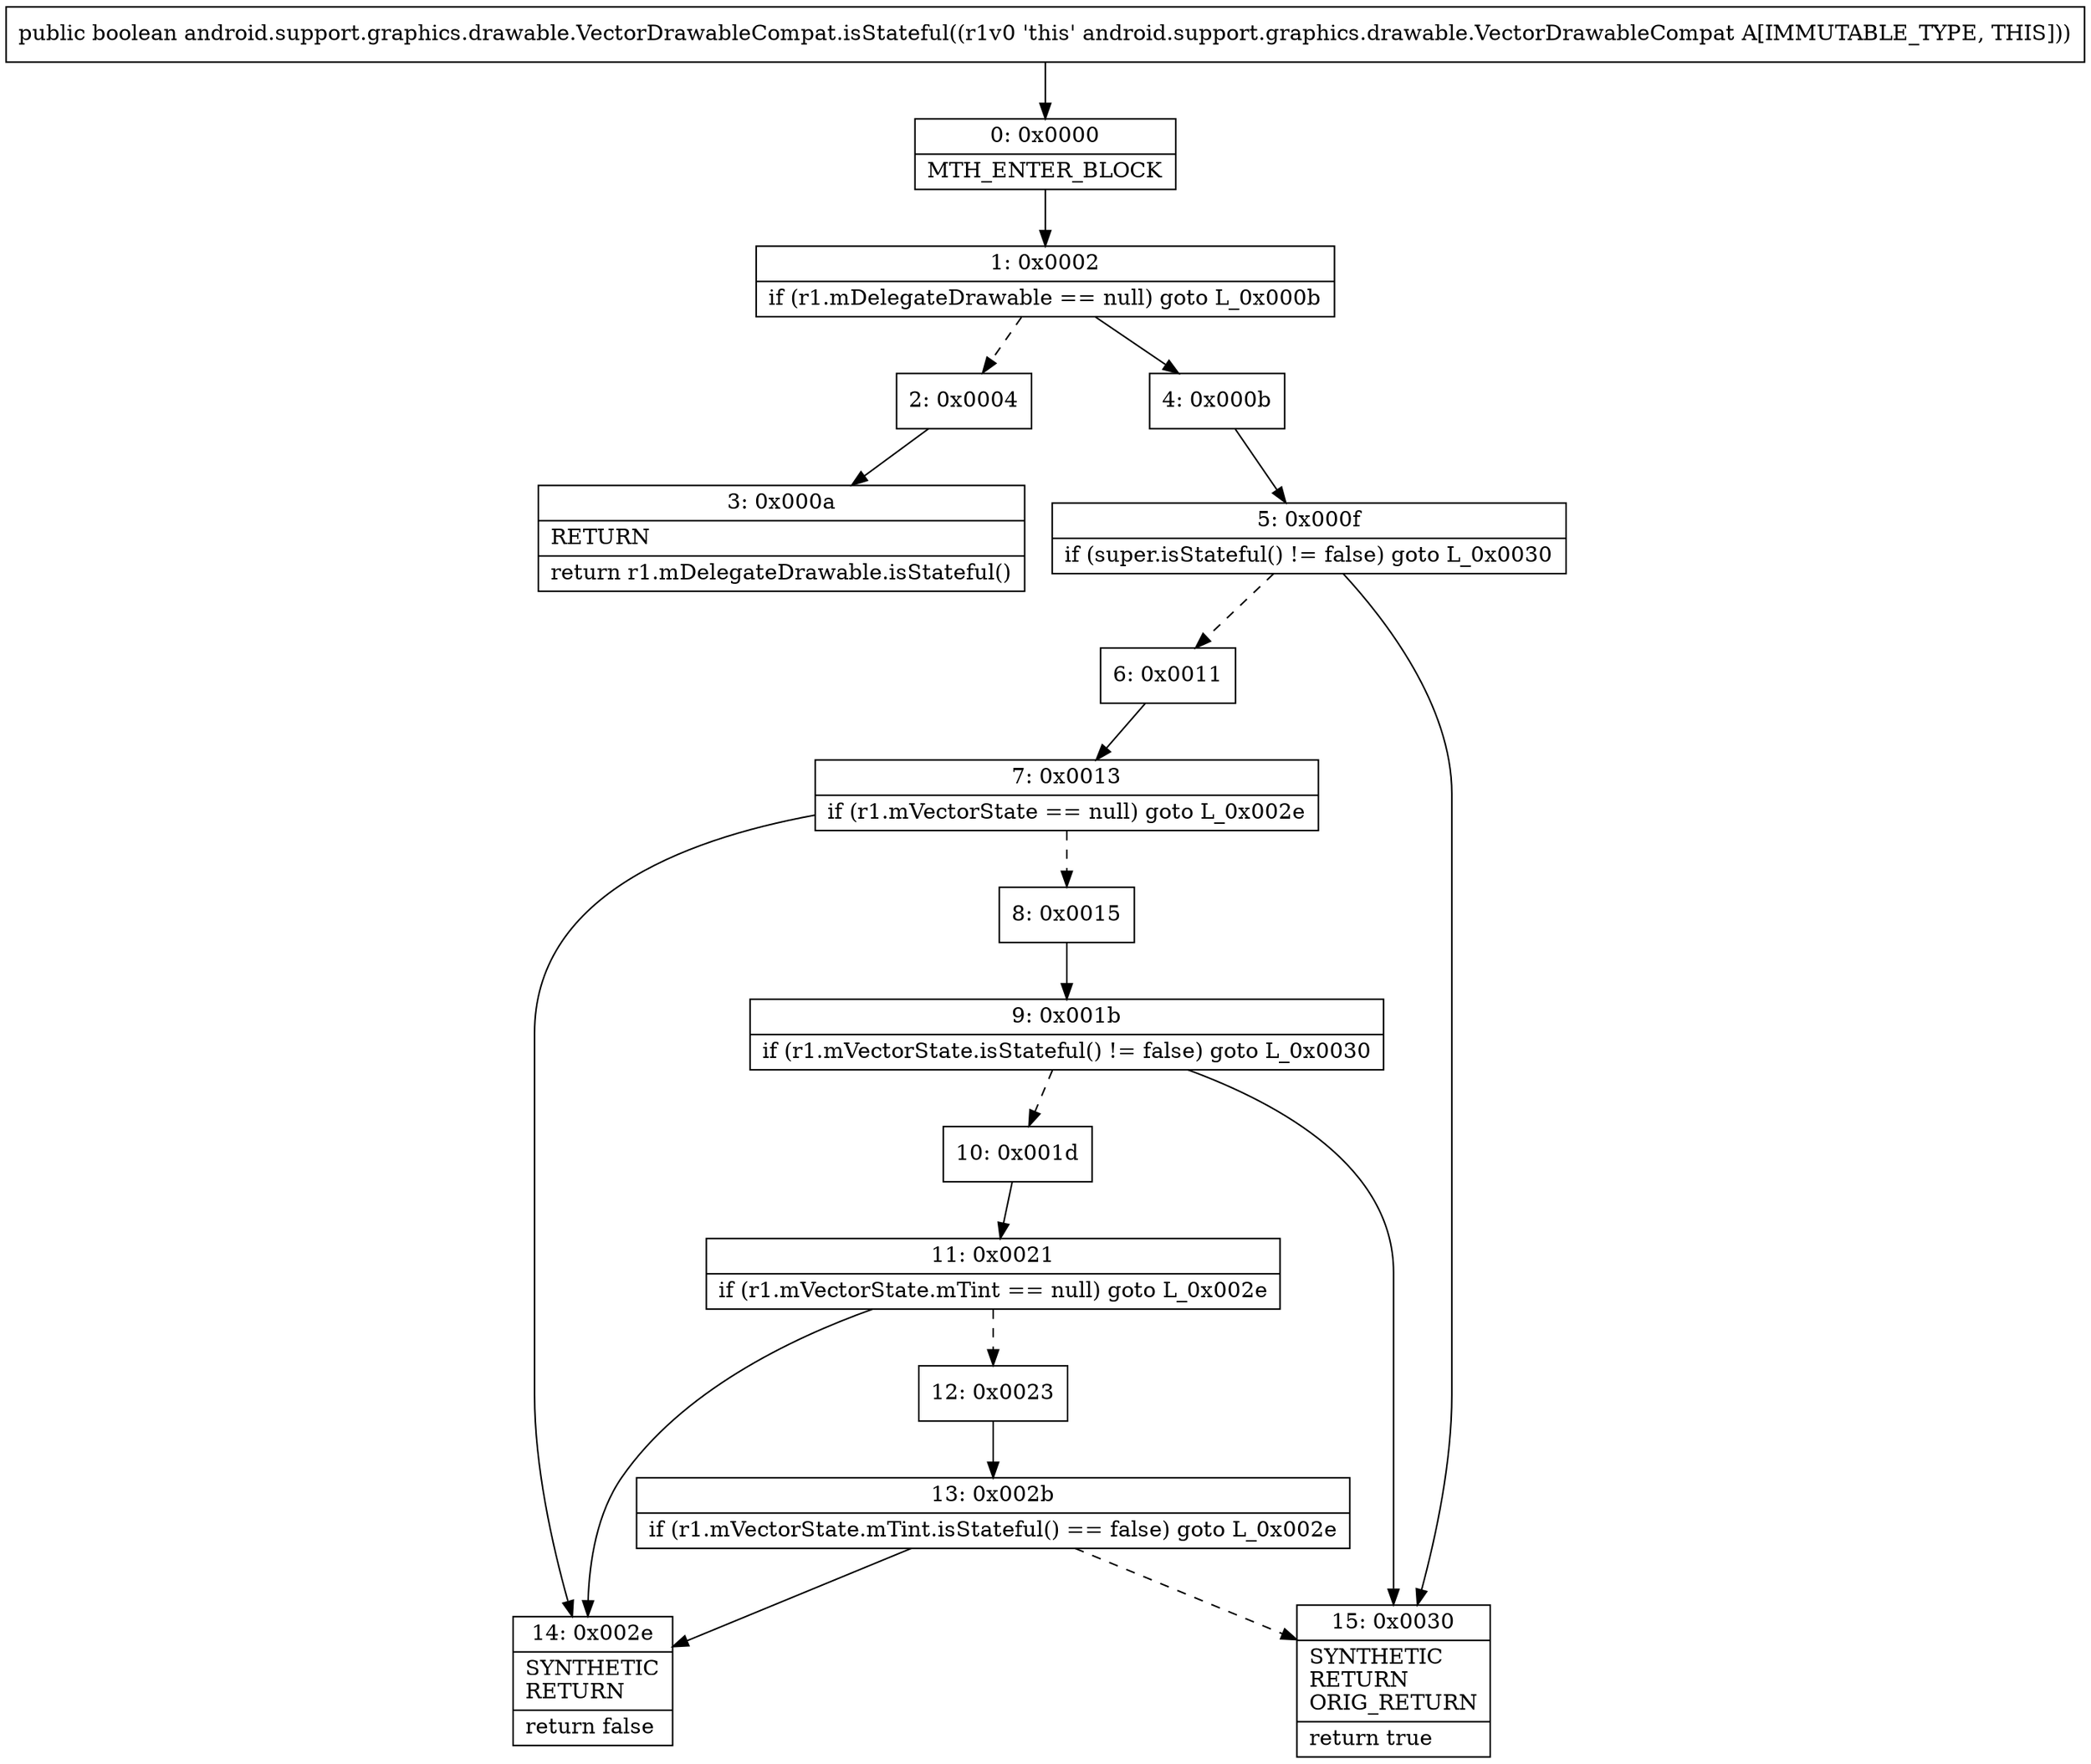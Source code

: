 digraph "CFG forandroid.support.graphics.drawable.VectorDrawableCompat.isStateful()Z" {
Node_0 [shape=record,label="{0\:\ 0x0000|MTH_ENTER_BLOCK\l}"];
Node_1 [shape=record,label="{1\:\ 0x0002|if (r1.mDelegateDrawable == null) goto L_0x000b\l}"];
Node_2 [shape=record,label="{2\:\ 0x0004}"];
Node_3 [shape=record,label="{3\:\ 0x000a|RETURN\l|return r1.mDelegateDrawable.isStateful()\l}"];
Node_4 [shape=record,label="{4\:\ 0x000b}"];
Node_5 [shape=record,label="{5\:\ 0x000f|if (super.isStateful() != false) goto L_0x0030\l}"];
Node_6 [shape=record,label="{6\:\ 0x0011}"];
Node_7 [shape=record,label="{7\:\ 0x0013|if (r1.mVectorState == null) goto L_0x002e\l}"];
Node_8 [shape=record,label="{8\:\ 0x0015}"];
Node_9 [shape=record,label="{9\:\ 0x001b|if (r1.mVectorState.isStateful() != false) goto L_0x0030\l}"];
Node_10 [shape=record,label="{10\:\ 0x001d}"];
Node_11 [shape=record,label="{11\:\ 0x0021|if (r1.mVectorState.mTint == null) goto L_0x002e\l}"];
Node_12 [shape=record,label="{12\:\ 0x0023}"];
Node_13 [shape=record,label="{13\:\ 0x002b|if (r1.mVectorState.mTint.isStateful() == false) goto L_0x002e\l}"];
Node_14 [shape=record,label="{14\:\ 0x002e|SYNTHETIC\lRETURN\l|return false\l}"];
Node_15 [shape=record,label="{15\:\ 0x0030|SYNTHETIC\lRETURN\lORIG_RETURN\l|return true\l}"];
MethodNode[shape=record,label="{public boolean android.support.graphics.drawable.VectorDrawableCompat.isStateful((r1v0 'this' android.support.graphics.drawable.VectorDrawableCompat A[IMMUTABLE_TYPE, THIS])) }"];
MethodNode -> Node_0;
Node_0 -> Node_1;
Node_1 -> Node_2[style=dashed];
Node_1 -> Node_4;
Node_2 -> Node_3;
Node_4 -> Node_5;
Node_5 -> Node_6[style=dashed];
Node_5 -> Node_15;
Node_6 -> Node_7;
Node_7 -> Node_8[style=dashed];
Node_7 -> Node_14;
Node_8 -> Node_9;
Node_9 -> Node_10[style=dashed];
Node_9 -> Node_15;
Node_10 -> Node_11;
Node_11 -> Node_12[style=dashed];
Node_11 -> Node_14;
Node_12 -> Node_13;
Node_13 -> Node_14;
Node_13 -> Node_15[style=dashed];
}


